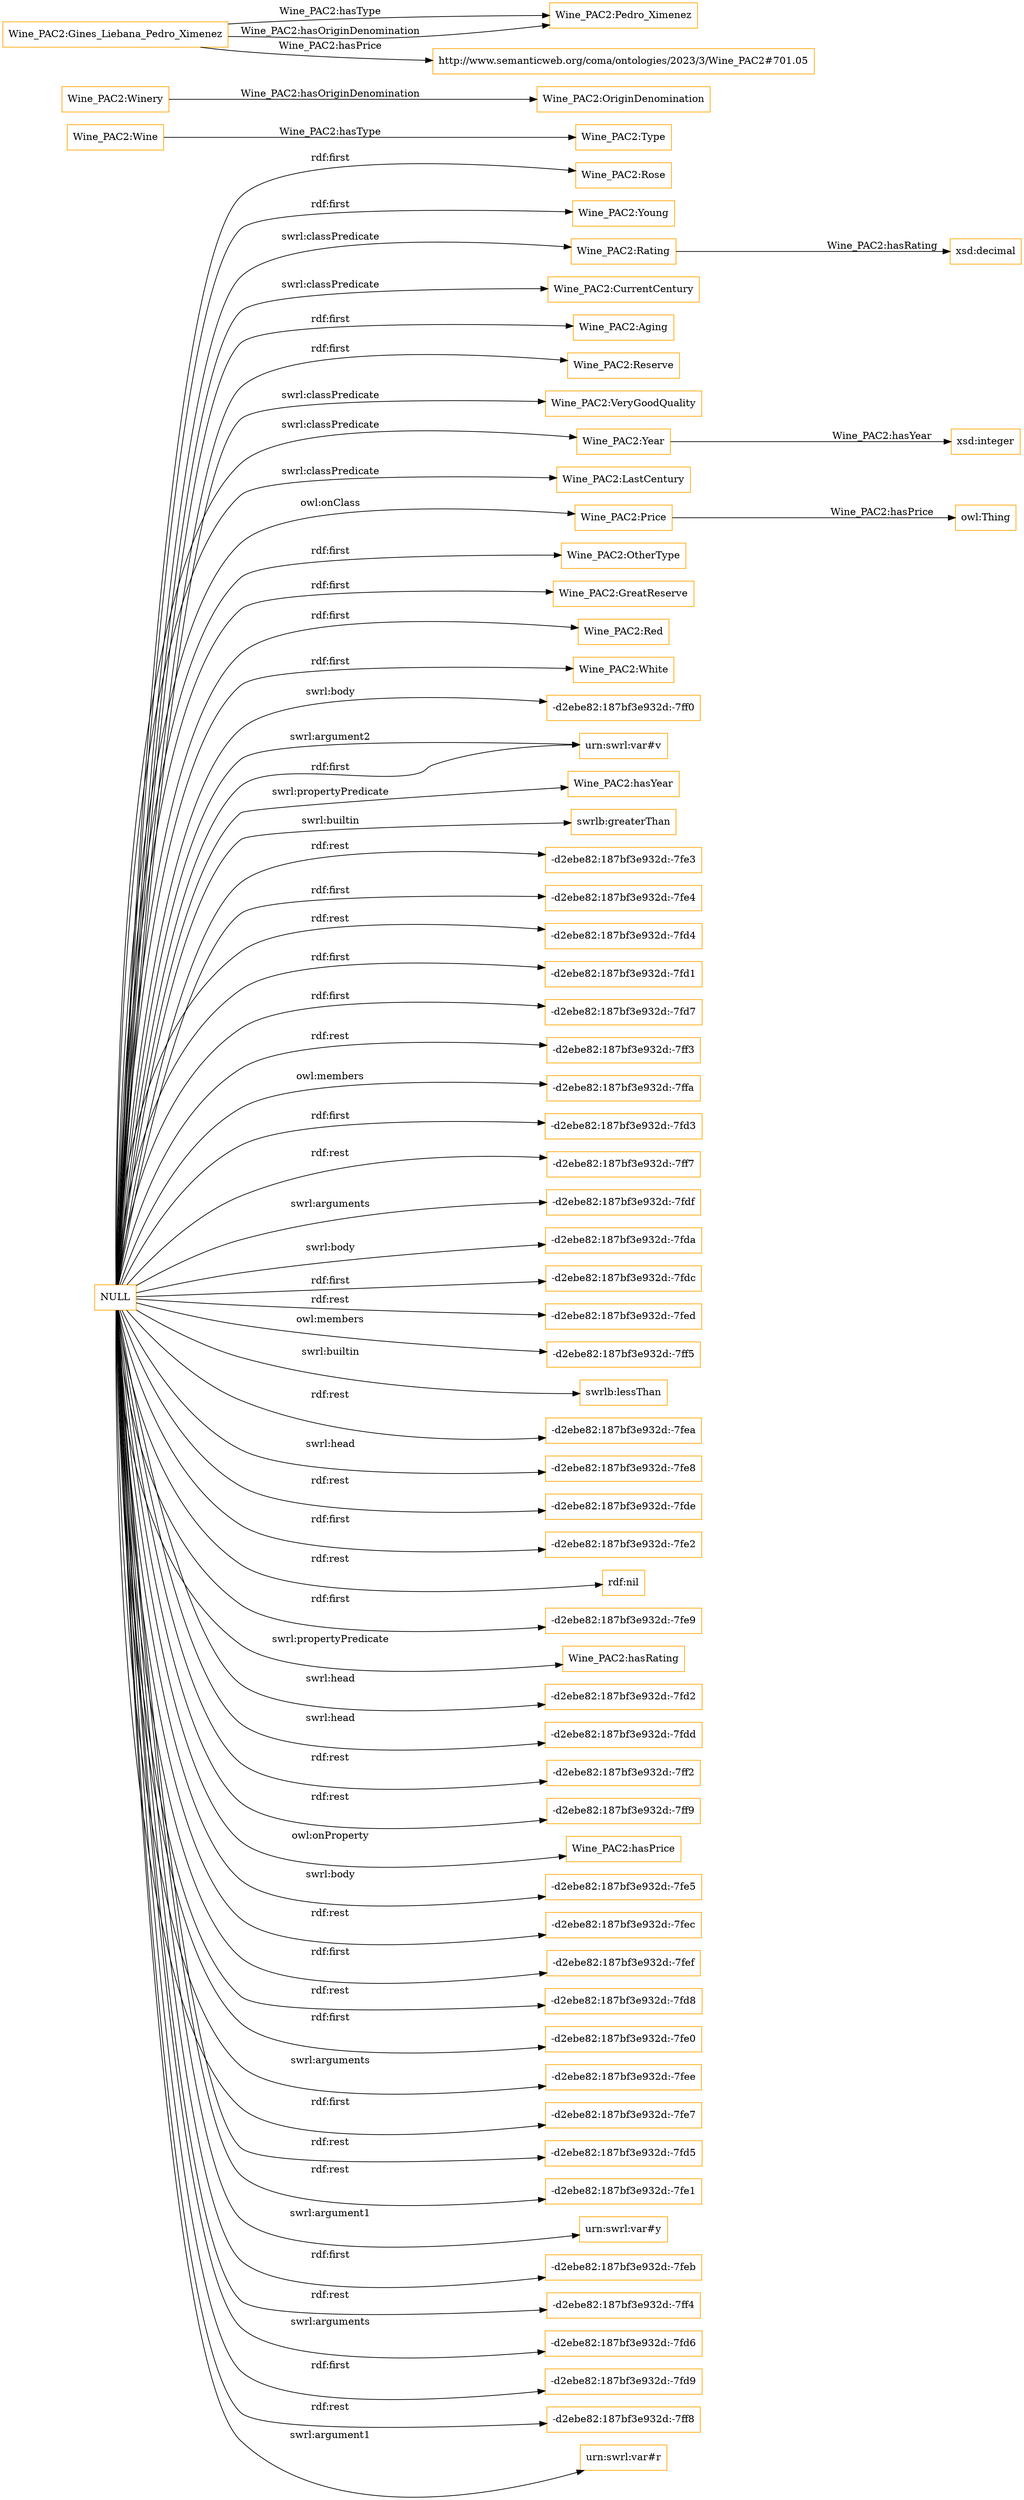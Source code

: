digraph ar2dtool_diagram { 
rankdir=LR;
size="1501"
node [shape = rectangle, color="orange"]; "Wine_PAC2:Rose" "Wine_PAC2:Young" "Wine_PAC2:Rating" "Wine_PAC2:CurrentCentury" "Wine_PAC2:Aging" "Wine_PAC2:Reserve" "Wine_PAC2:VeryGoodQuality" "Wine_PAC2:Year" "Wine_PAC2:Wine" "Wine_PAC2:LastCentury" "Wine_PAC2:Type" "Wine_PAC2:Price" "Wine_PAC2:OtherType" "Wine_PAC2:GreatReserve" "Wine_PAC2:Winery" "Wine_PAC2:Red" "Wine_PAC2:OriginDenomination" "Wine_PAC2:White" ; /*classes style*/
	"NULL" -> "-d2ebe82:187bf3e932d:-7ff0" [ label = "swrl:body" ];
	"NULL" -> "urn:swrl:var#v" [ label = "swrl:argument2" ];
	"NULL" -> "Wine_PAC2:hasYear" [ label = "swrl:propertyPredicate" ];
	"NULL" -> "swrlb:greaterThan" [ label = "swrl:builtin" ];
	"NULL" -> "Wine_PAC2:Rating" [ label = "swrl:classPredicate" ];
	"NULL" -> "-d2ebe82:187bf3e932d:-7fe3" [ label = "rdf:rest" ];
	"NULL" -> "Wine_PAC2:LastCentury" [ label = "swrl:classPredicate" ];
	"NULL" -> "-d2ebe82:187bf3e932d:-7fe4" [ label = "rdf:first" ];
	"NULL" -> "-d2ebe82:187bf3e932d:-7fd4" [ label = "rdf:rest" ];
	"NULL" -> "Wine_PAC2:Reserve" [ label = "rdf:first" ];
	"NULL" -> "-d2ebe82:187bf3e932d:-7fd1" [ label = "rdf:first" ];
	"NULL" -> "Wine_PAC2:VeryGoodQuality" [ label = "swrl:classPredicate" ];
	"NULL" -> "Wine_PAC2:GreatReserve" [ label = "rdf:first" ];
	"NULL" -> "-d2ebe82:187bf3e932d:-7fd7" [ label = "rdf:first" ];
	"NULL" -> "-d2ebe82:187bf3e932d:-7ff3" [ label = "rdf:rest" ];
	"NULL" -> "-d2ebe82:187bf3e932d:-7ffa" [ label = "owl:members" ];
	"NULL" -> "Wine_PAC2:Price" [ label = "owl:onClass" ];
	"NULL" -> "-d2ebe82:187bf3e932d:-7fd3" [ label = "rdf:first" ];
	"NULL" -> "-d2ebe82:187bf3e932d:-7ff7" [ label = "rdf:rest" ];
	"NULL" -> "-d2ebe82:187bf3e932d:-7fdf" [ label = "swrl:arguments" ];
	"NULL" -> "-d2ebe82:187bf3e932d:-7fda" [ label = "swrl:body" ];
	"NULL" -> "urn:swrl:var#v" [ label = "rdf:first" ];
	"NULL" -> "-d2ebe82:187bf3e932d:-7fdc" [ label = "rdf:first" ];
	"NULL" -> "Wine_PAC2:Aging" [ label = "rdf:first" ];
	"NULL" -> "-d2ebe82:187bf3e932d:-7fed" [ label = "rdf:rest" ];
	"NULL" -> "-d2ebe82:187bf3e932d:-7ff5" [ label = "owl:members" ];
	"NULL" -> "swrlb:lessThan" [ label = "swrl:builtin" ];
	"NULL" -> "-d2ebe82:187bf3e932d:-7fea" [ label = "rdf:rest" ];
	"NULL" -> "-d2ebe82:187bf3e932d:-7fe8" [ label = "swrl:head" ];
	"NULL" -> "-d2ebe82:187bf3e932d:-7fde" [ label = "rdf:rest" ];
	"NULL" -> "-d2ebe82:187bf3e932d:-7fe2" [ label = "rdf:first" ];
	"NULL" -> "rdf:nil" [ label = "rdf:rest" ];
	"NULL" -> "-d2ebe82:187bf3e932d:-7fe9" [ label = "rdf:first" ];
	"NULL" -> "Wine_PAC2:hasRating" [ label = "swrl:propertyPredicate" ];
	"NULL" -> "-d2ebe82:187bf3e932d:-7fd2" [ label = "swrl:head" ];
	"NULL" -> "Wine_PAC2:Young" [ label = "rdf:first" ];
	"NULL" -> "-d2ebe82:187bf3e932d:-7fdd" [ label = "swrl:head" ];
	"NULL" -> "Wine_PAC2:Red" [ label = "rdf:first" ];
	"NULL" -> "-d2ebe82:187bf3e932d:-7ff2" [ label = "rdf:rest" ];
	"NULL" -> "-d2ebe82:187bf3e932d:-7ff9" [ label = "rdf:rest" ];
	"NULL" -> "Wine_PAC2:hasPrice" [ label = "owl:onProperty" ];
	"NULL" -> "-d2ebe82:187bf3e932d:-7fe5" [ label = "swrl:body" ];
	"NULL" -> "-d2ebe82:187bf3e932d:-7fec" [ label = "rdf:rest" ];
	"NULL" -> "-d2ebe82:187bf3e932d:-7fef" [ label = "rdf:first" ];
	"NULL" -> "-d2ebe82:187bf3e932d:-7fd8" [ label = "rdf:rest" ];
	"NULL" -> "-d2ebe82:187bf3e932d:-7fe0" [ label = "rdf:first" ];
	"NULL" -> "-d2ebe82:187bf3e932d:-7fee" [ label = "swrl:arguments" ];
	"NULL" -> "-d2ebe82:187bf3e932d:-7fe7" [ label = "rdf:first" ];
	"NULL" -> "-d2ebe82:187bf3e932d:-7fd5" [ label = "rdf:rest" ];
	"NULL" -> "-d2ebe82:187bf3e932d:-7fe1" [ label = "rdf:rest" ];
	"NULL" -> "Wine_PAC2:Rose" [ label = "rdf:first" ];
	"NULL" -> "Wine_PAC2:White" [ label = "rdf:first" ];
	"NULL" -> "urn:swrl:var#y" [ label = "swrl:argument1" ];
	"NULL" -> "-d2ebe82:187bf3e932d:-7feb" [ label = "rdf:first" ];
	"NULL" -> "-d2ebe82:187bf3e932d:-7ff4" [ label = "rdf:rest" ];
	"NULL" -> "Wine_PAC2:OtherType" [ label = "rdf:first" ];
	"NULL" -> "Wine_PAC2:Year" [ label = "swrl:classPredicate" ];
	"NULL" -> "-d2ebe82:187bf3e932d:-7fd6" [ label = "swrl:arguments" ];
	"NULL" -> "Wine_PAC2:CurrentCentury" [ label = "swrl:classPredicate" ];
	"NULL" -> "-d2ebe82:187bf3e932d:-7fd9" [ label = "rdf:first" ];
	"NULL" -> "-d2ebe82:187bf3e932d:-7ff8" [ label = "rdf:rest" ];
	"NULL" -> "urn:swrl:var#r" [ label = "swrl:argument1" ];
	"Wine_PAC2:Gines_Liebana_Pedro_Ximenez" -> "Wine_PAC2:Pedro_Ximenez" [ label = "Wine_PAC2:hasType" ];
	"Wine_PAC2:Gines_Liebana_Pedro_Ximenez" -> "http://www.semanticweb.org/coma/ontologies/2023/3/Wine_PAC2#701.05" [ label = "Wine_PAC2:hasPrice" ];
	"Wine_PAC2:Gines_Liebana_Pedro_Ximenez" -> "Wine_PAC2:Pedro_Ximenez" [ label = "Wine_PAC2:hasOriginDenomination" ];
	"Wine_PAC2:Winery" -> "Wine_PAC2:OriginDenomination" [ label = "Wine_PAC2:hasOriginDenomination" ];
	"Wine_PAC2:Rating" -> "xsd:decimal" [ label = "Wine_PAC2:hasRating" ];
	"Wine_PAC2:Price" -> "owl:Thing" [ label = "Wine_PAC2:hasPrice" ];
	"Wine_PAC2:Wine" -> "Wine_PAC2:Type" [ label = "Wine_PAC2:hasType" ];
	"Wine_PAC2:Year" -> "xsd:integer" [ label = "Wine_PAC2:hasYear" ];

}
